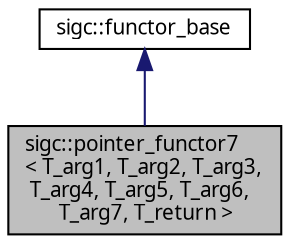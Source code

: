 digraph "sigc::pointer_functor7&lt; T_arg1, T_arg2, T_arg3, T_arg4, T_arg5, T_arg6, T_arg7, T_return &gt;"
{
  edge [fontname="Sans",fontsize="10",labelfontname="Sans",labelfontsize="10"];
  node [fontname="Sans",fontsize="10",shape=record];
  Node1 [label="sigc::pointer_functor7\l\< T_arg1, T_arg2, T_arg3,\l T_arg4, T_arg5, T_arg6,\l T_arg7, T_return \>",height=0.2,width=0.4,color="black", fillcolor="grey75", style="filled" fontcolor="black"];
  Node2 -> Node1 [dir="back",color="midnightblue",fontsize="10",style="solid",fontname="Sans"];
  Node2 [label="sigc::functor_base",height=0.2,width=0.4,color="black", fillcolor="white", style="filled",URL="$structsigc_1_1functor__base.html",tooltip="A hint to the compiler."];
}
